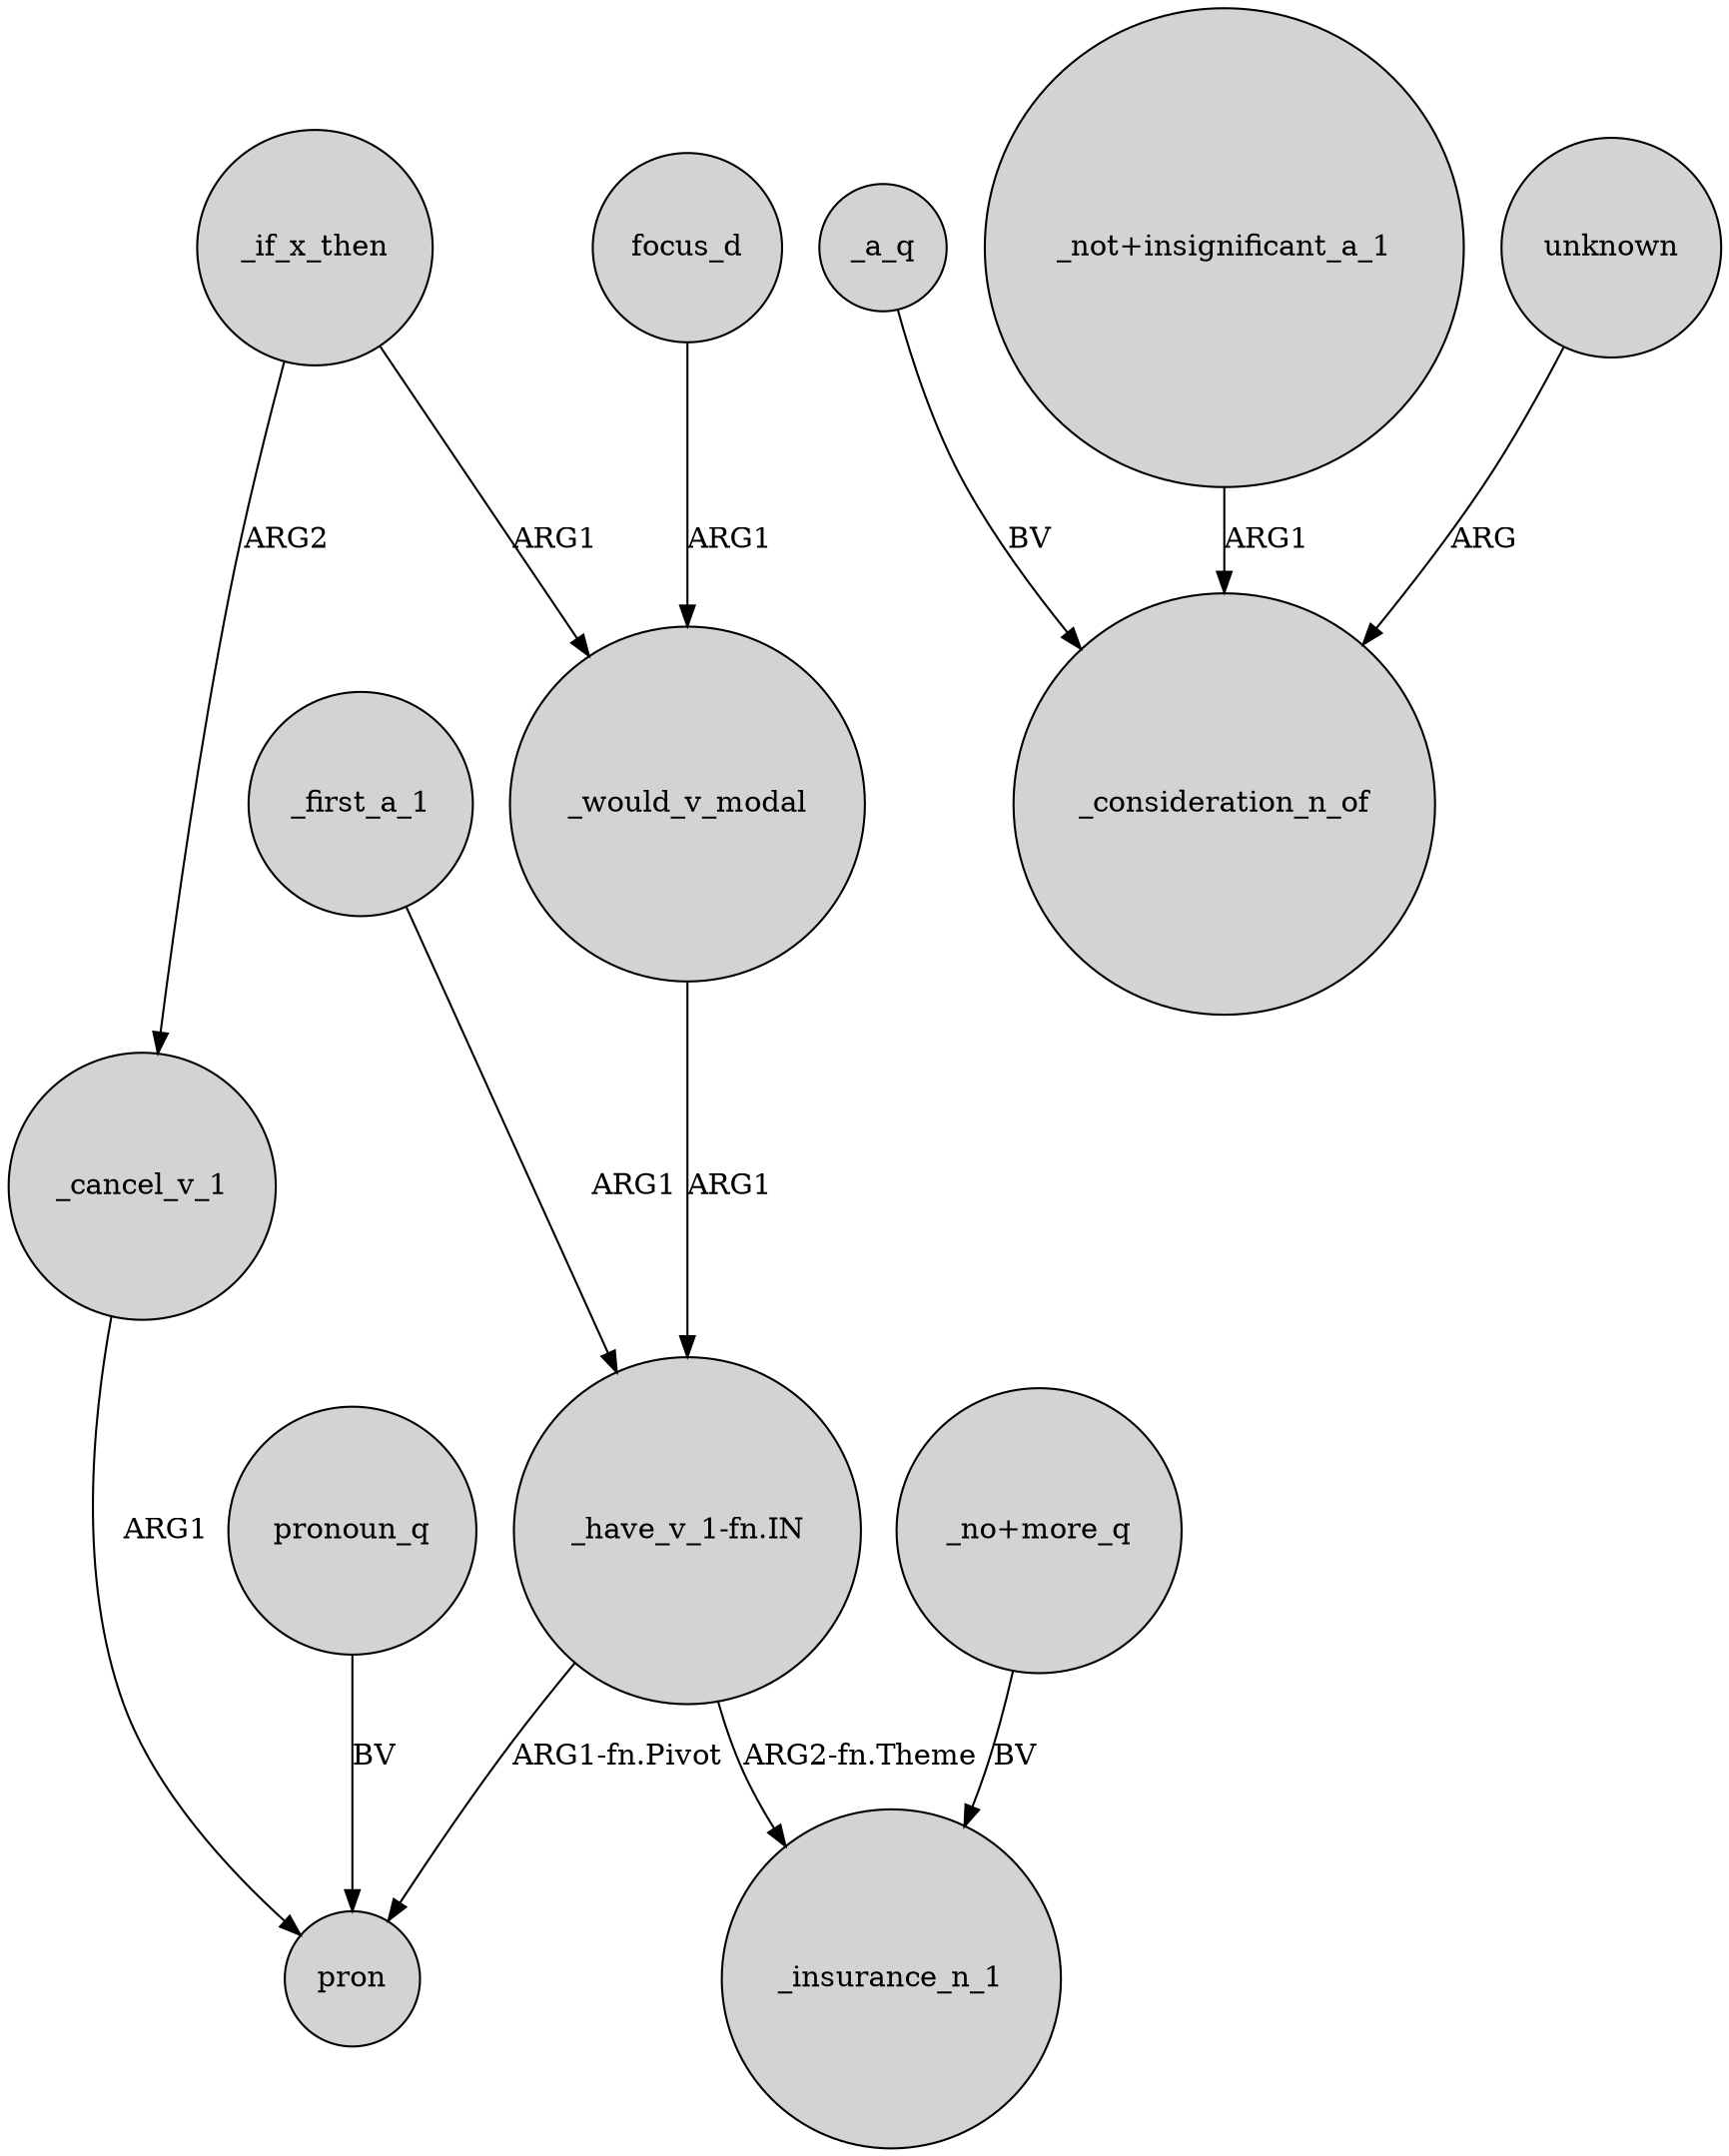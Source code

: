digraph {
	node [shape=circle style=filled]
	_if_x_then -> _cancel_v_1 [label=ARG2]
	"_have_v_1-fn.IN" -> _insurance_n_1 [label="ARG2-fn.Theme"]
	"_no+more_q" -> _insurance_n_1 [label=BV]
	_a_q -> _consideration_n_of [label=BV]
	_if_x_then -> _would_v_modal [label=ARG1]
	"_not+insignificant_a_1" -> _consideration_n_of [label=ARG1]
	"_have_v_1-fn.IN" -> pron [label="ARG1-fn.Pivot"]
	_first_a_1 -> "_have_v_1-fn.IN" [label=ARG1]
	_cancel_v_1 -> pron [label=ARG1]
	_would_v_modal -> "_have_v_1-fn.IN" [label=ARG1]
	focus_d -> _would_v_modal [label=ARG1]
	unknown -> _consideration_n_of [label=ARG]
	pronoun_q -> pron [label=BV]
}
